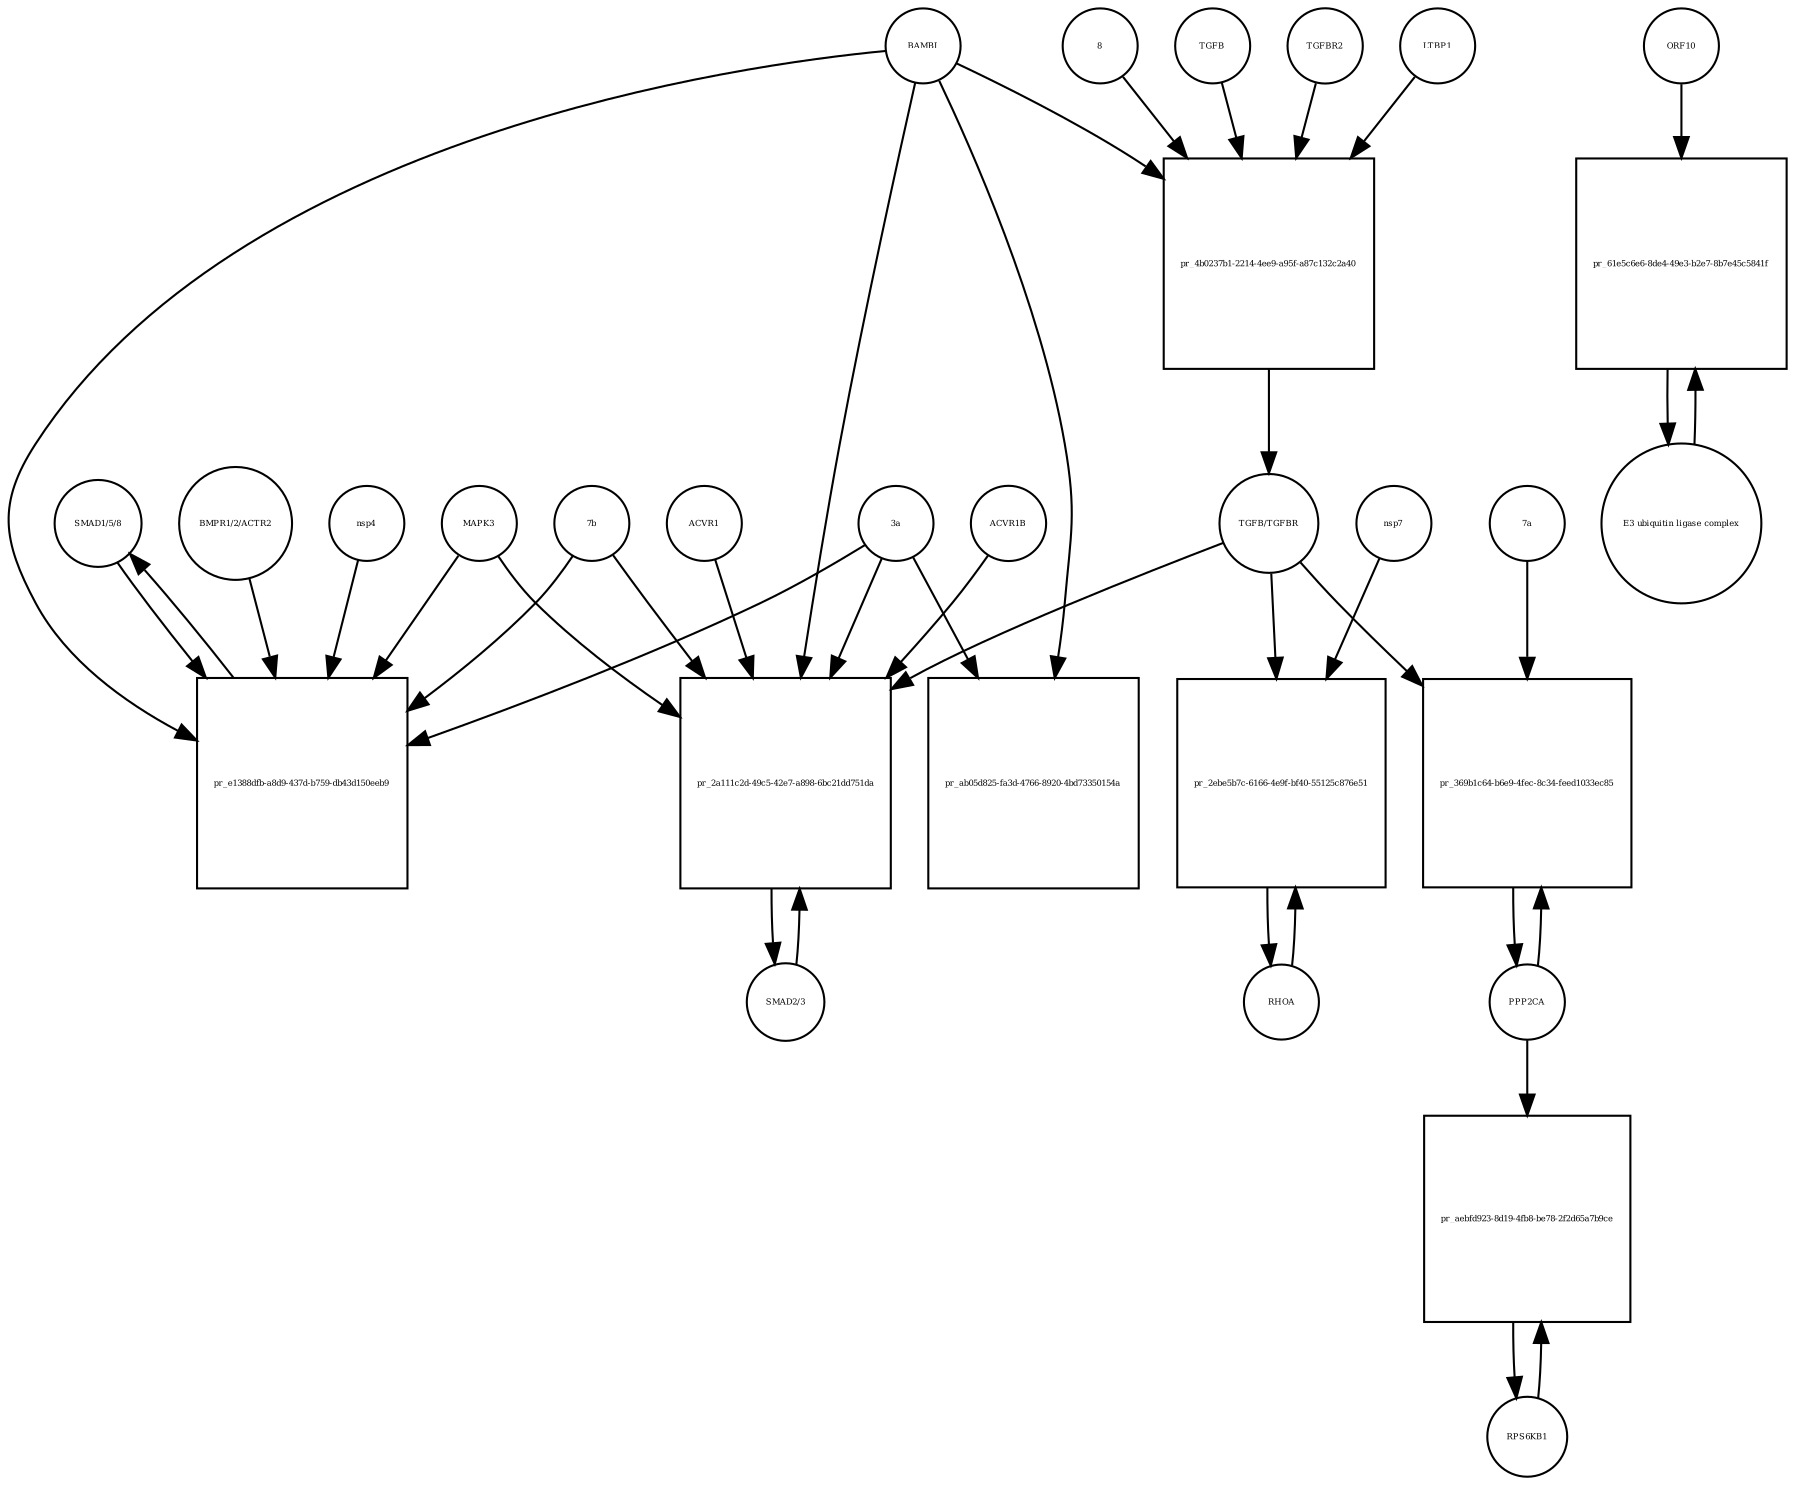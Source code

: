 strict digraph  {
"SMAD1/5/8" [annotation="", bipartite=0, cls=complex, fontsize=4, label="SMAD1/5/8", shape=circle];
"pr_e1388dfb-a8d9-437d-b759-db43d150eeb9" [annotation="", bipartite=1, cls=process, fontsize=4, label="pr_e1388dfb-a8d9-437d-b759-db43d150eeb9", shape=square];
BAMBI [annotation="", bipartite=0, cls=macromolecule, fontsize=4, label=BAMBI, shape=circle];
"BMPR1/2/ACTR2" [annotation="", bipartite=0, cls=complex, fontsize=4, label="BMPR1/2/ACTR2", shape=circle];
MAPK3 [annotation="", bipartite=0, cls=macromolecule, fontsize=4, label=MAPK3, shape=circle];
"3a" [annotation="", bipartite=0, cls=macromolecule, fontsize=4, label="3a", shape=circle];
"7b" [annotation="", bipartite=0, cls=macromolecule, fontsize=4, label="7b", shape=circle];
nsp4 [annotation="", bipartite=0, cls=macromolecule, fontsize=4, label=nsp4, shape=circle];
"SMAD2/3" [annotation="", bipartite=0, cls=complex, fontsize=4, label="SMAD2/3", shape=circle];
"pr_2a111c2d-49c5-42e7-a898-6bc21dd751da" [annotation="", bipartite=1, cls=process, fontsize=4, label="pr_2a111c2d-49c5-42e7-a898-6bc21dd751da", shape=square];
"TGFB/TGFBR" [annotation="", bipartite=0, cls=complex, fontsize=4, label="TGFB/TGFBR", shape=circle];
ACVR1 [annotation="", bipartite=0, cls=macromolecule, fontsize=4, label=ACVR1, shape=circle];
ACVR1B [annotation="", bipartite=0, cls=macromolecule, fontsize=4, label=ACVR1B, shape=circle];
RHOA [annotation="", bipartite=0, cls=macromolecule, fontsize=4, label=RHOA, shape=circle];
"pr_2ebe5b7c-6166-4e9f-bf40-55125c876e51" [annotation="", bipartite=1, cls=process, fontsize=4, label="pr_2ebe5b7c-6166-4e9f-bf40-55125c876e51", shape=square];
nsp7 [annotation="", bipartite=0, cls=macromolecule, fontsize=4, label=nsp7, shape=circle];
PPP2CA [annotation="", bipartite=0, cls=macromolecule, fontsize=4, label=PPP2CA, shape=circle];
"pr_369b1c64-b6e9-4fec-8c34-feed1033ec85" [annotation="", bipartite=1, cls=process, fontsize=4, label="pr_369b1c64-b6e9-4fec-8c34-feed1033ec85", shape=square];
"7a" [annotation="", bipartite=0, cls=macromolecule, fontsize=4, label="7a", shape=circle];
RPS6KB1 [annotation="", bipartite=0, cls=macromolecule, fontsize=4, label=RPS6KB1, shape=circle];
"pr_aebfd923-8d19-4fb8-be78-2f2d65a7b9ce" [annotation="", bipartite=1, cls=process, fontsize=4, label="pr_aebfd923-8d19-4fb8-be78-2f2d65a7b9ce", shape=square];
"pr_ab05d825-fa3d-4766-8920-4bd73350154a" [annotation="", bipartite=1, cls=process, fontsize=4, label="pr_ab05d825-fa3d-4766-8920-4bd73350154a", shape=square];
TGFB [annotation="", bipartite=0, cls=macromolecule, fontsize=4, label=TGFB, shape=circle];
"pr_4b0237b1-2214-4ee9-a95f-a87c132c2a40" [annotation="", bipartite=1, cls=process, fontsize=4, label="pr_4b0237b1-2214-4ee9-a95f-a87c132c2a40", shape=square];
TGFBR2 [annotation="", bipartite=0, cls=macromolecule, fontsize=4, label=TGFBR2, shape=circle];
LTBP1 [annotation="", bipartite=0, cls=macromolecule, fontsize=4, label=LTBP1, shape=circle];
8 [annotation="", bipartite=0, cls=macromolecule, fontsize=4, label=8, shape=circle];
ORF10 [annotation="", bipartite=0, cls=macromolecule, fontsize=4, label=ORF10, shape=circle];
"pr_61e5c6e6-8de4-49e3-b2e7-8b7e45c5841f" [annotation="", bipartite=1, cls=process, fontsize=4, label="pr_61e5c6e6-8de4-49e3-b2e7-8b7e45c5841f", shape=square];
"E3 ubiquitin ligase complex" [annotation="", bipartite=0, cls=complex, fontsize=4, label="E3 ubiquitin ligase complex", shape=circle];
"SMAD1/5/8" -> "pr_e1388dfb-a8d9-437d-b759-db43d150eeb9"  [annotation="", interaction_type=consumption];
"pr_e1388dfb-a8d9-437d-b759-db43d150eeb9" -> "SMAD1/5/8"  [annotation="", interaction_type=production];
BAMBI -> "pr_e1388dfb-a8d9-437d-b759-db43d150eeb9"  [annotation="urn_miriam_doi_10.1101%2F2020.06.17.156455", interaction_type=inhibition];
BAMBI -> "pr_2a111c2d-49c5-42e7-a898-6bc21dd751da"  [annotation="urn_miriam_doi_10.1101%2F2020.06.17.156455", interaction_type=inhibition];
BAMBI -> "pr_ab05d825-fa3d-4766-8920-4bd73350154a"  [annotation="", interaction_type=consumption];
BAMBI -> "pr_4b0237b1-2214-4ee9-a95f-a87c132c2a40"  [annotation="urn_miriam_doi_10.1101%2F2020.06.17.156455", interaction_type=inhibition];
"BMPR1/2/ACTR2" -> "pr_e1388dfb-a8d9-437d-b759-db43d150eeb9"  [annotation="urn_miriam_doi_10.1101%2F2020.06.17.156455", interaction_type=catalysis];
MAPK3 -> "pr_e1388dfb-a8d9-437d-b759-db43d150eeb9"  [annotation="urn_miriam_doi_10.1101%2F2020.06.17.156455", interaction_type=inhibition];
MAPK3 -> "pr_2a111c2d-49c5-42e7-a898-6bc21dd751da"  [annotation="urn_miriam_doi_10.1101%2F2020.06.17.156455", interaction_type=inhibition];
"3a" -> "pr_e1388dfb-a8d9-437d-b759-db43d150eeb9"  [annotation="urn_miriam_doi_10.1101%2F2020.06.17.156455", interaction_type=stimulation];
"3a" -> "pr_2a111c2d-49c5-42e7-a898-6bc21dd751da"  [annotation="urn_miriam_doi_10.1101%2F2020.06.17.156455", interaction_type=stimulation];
"3a" -> "pr_ab05d825-fa3d-4766-8920-4bd73350154a"  [annotation="urn_miriam_doi_10.1101%2F2020.06.17.156455", interaction_type=stimulation];
"7b" -> "pr_e1388dfb-a8d9-437d-b759-db43d150eeb9"  [annotation="urn_miriam_doi_10.1101%2F2020.06.17.156455", interaction_type=stimulation];
"7b" -> "pr_2a111c2d-49c5-42e7-a898-6bc21dd751da"  [annotation="urn_miriam_doi_10.1101%2F2020.06.17.156455", interaction_type=stimulation];
nsp4 -> "pr_e1388dfb-a8d9-437d-b759-db43d150eeb9"  [annotation="urn_miriam_doi_10.1101%2F2020.06.17.156455", interaction_type=stimulation];
"SMAD2/3" -> "pr_2a111c2d-49c5-42e7-a898-6bc21dd751da"  [annotation="", interaction_type=consumption];
"pr_2a111c2d-49c5-42e7-a898-6bc21dd751da" -> "SMAD2/3"  [annotation="", interaction_type=production];
"TGFB/TGFBR" -> "pr_2a111c2d-49c5-42e7-a898-6bc21dd751da"  [annotation="urn_miriam_doi_10.1101%2F2020.06.17.156455", interaction_type=stimulation];
"TGFB/TGFBR" -> "pr_2ebe5b7c-6166-4e9f-bf40-55125c876e51"  [annotation="urn_miriam_doi_10.1101%2F2020.06.17.156455", interaction_type=stimulation];
"TGFB/TGFBR" -> "pr_369b1c64-b6e9-4fec-8c34-feed1033ec85"  [annotation="urn_miriam_doi_10.1101%2F2020.03.31.019216", interaction_type=stimulation];
ACVR1 -> "pr_2a111c2d-49c5-42e7-a898-6bc21dd751da"  [annotation="urn_miriam_doi_10.1101%2F2020.06.17.156455", interaction_type=catalysis];
ACVR1B -> "pr_2a111c2d-49c5-42e7-a898-6bc21dd751da"  [annotation="urn_miriam_doi_10.1101%2F2020.06.17.156455", interaction_type=catalysis];
RHOA -> "pr_2ebe5b7c-6166-4e9f-bf40-55125c876e51"  [annotation="", interaction_type=consumption];
"pr_2ebe5b7c-6166-4e9f-bf40-55125c876e51" -> RHOA  [annotation="", interaction_type=production];
nsp7 -> "pr_2ebe5b7c-6166-4e9f-bf40-55125c876e51"  [annotation="urn_miriam_doi_10.1101%2F2020.06.17.156455", interaction_type=stimulation];
PPP2CA -> "pr_369b1c64-b6e9-4fec-8c34-feed1033ec85"  [annotation="", interaction_type=consumption];
PPP2CA -> "pr_aebfd923-8d19-4fb8-be78-2f2d65a7b9ce"  [annotation="", interaction_type=catalysis];
"pr_369b1c64-b6e9-4fec-8c34-feed1033ec85" -> PPP2CA  [annotation="", interaction_type=production];
"7a" -> "pr_369b1c64-b6e9-4fec-8c34-feed1033ec85"  [annotation="urn_miriam_doi_10.1101%2F2020.03.31.019216", interaction_type=stimulation];
RPS6KB1 -> "pr_aebfd923-8d19-4fb8-be78-2f2d65a7b9ce"  [annotation="", interaction_type=consumption];
"pr_aebfd923-8d19-4fb8-be78-2f2d65a7b9ce" -> RPS6KB1  [annotation="", interaction_type=production];
TGFB -> "pr_4b0237b1-2214-4ee9-a95f-a87c132c2a40"  [annotation="", interaction_type=consumption];
"pr_4b0237b1-2214-4ee9-a95f-a87c132c2a40" -> "TGFB/TGFBR"  [annotation="", interaction_type=production];
TGFBR2 -> "pr_4b0237b1-2214-4ee9-a95f-a87c132c2a40"  [annotation="", interaction_type=consumption];
LTBP1 -> "pr_4b0237b1-2214-4ee9-a95f-a87c132c2a40"  [annotation="urn_miriam_doi_10.1101%2F2020.06.17.156455", interaction_type=inhibition];
8 -> "pr_4b0237b1-2214-4ee9-a95f-a87c132c2a40"  [annotation="urn_miriam_doi_10.1101%2F2020.06.17.156455", interaction_type=stimulation];
ORF10 -> "pr_61e5c6e6-8de4-49e3-b2e7-8b7e45c5841f"  [annotation="", interaction_type=consumption];
"pr_61e5c6e6-8de4-49e3-b2e7-8b7e45c5841f" -> "E3 ubiquitin ligase complex"  [annotation="", interaction_type=production];
"E3 ubiquitin ligase complex" -> "pr_61e5c6e6-8de4-49e3-b2e7-8b7e45c5841f"  [annotation="", interaction_type=consumption];
}
